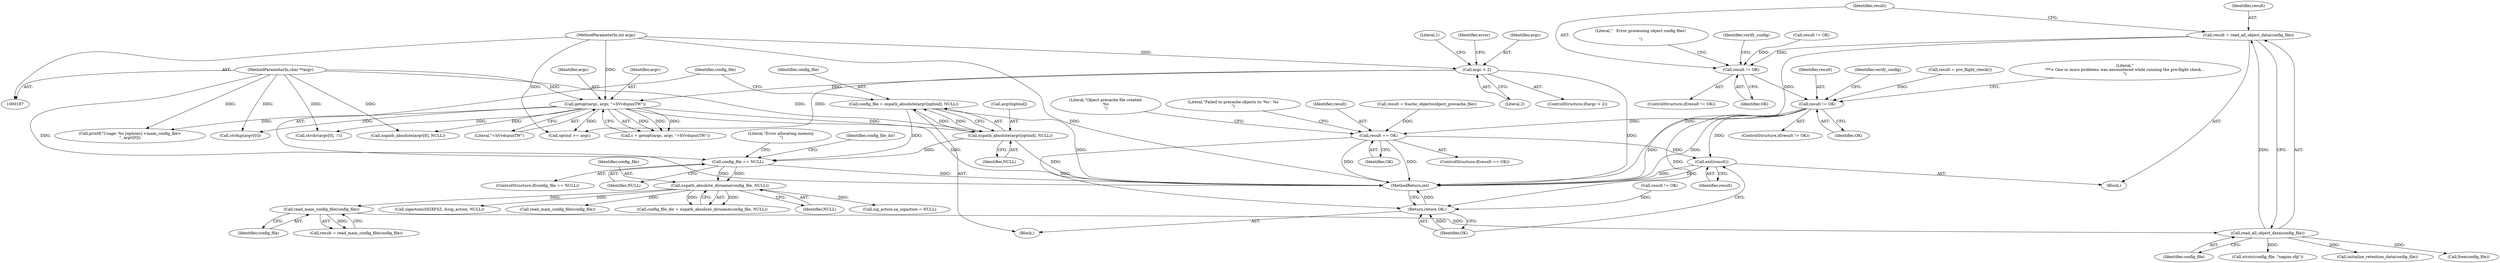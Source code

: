 digraph "0_nagioscore_1b197346d490df2e2d3b1dcce5ac6134ad0c8752@API" {
"1000542" [label="(Call,result = read_all_object_data(config_file))"];
"1000544" [label="(Call,read_all_object_data(config_file))"];
"1000502" [label="(Call,read_main_config_file(config_file))"];
"1000457" [label="(Call,nspath_absolute_dirname(config_file, NULL))"];
"1000447" [label="(Call,config_file == NULL)"];
"1000439" [label="(Call,config_file = nspath_absolute(argv[optind], NULL))"];
"1000441" [label="(Call,nspath_absolute(argv[optind], NULL))"];
"1000257" [label="(Call,getopt(argc, argv, \"+hVvdspuxTW\"))"];
"1000246" [label="(Call,argc < 2)"];
"1000198" [label="(MethodParameterIn,int argc)"];
"1000199" [label="(MethodParameterIn,char **argv)"];
"1000547" [label="(Call,result != OK)"];
"1000599" [label="(Call,result != OK)"];
"1000653" [label="(Call,result == OK)"];
"1000675" [label="(Call,exit(result))"];
"1001237" [label="(Return,return OK;)"];
"1000552" [label="(Literal,\"   Error processing object config files!\n\n\")"];
"1000589" [label="(Identifier,verify_config)"];
"1000482" [label="(Call,sigaction(SIGXFSZ, &sig_action, NULL))"];
"1000654" [label="(Identifier,result)"];
"1000655" [label="(Identifier,OK)"];
"1000547" [label="(Call,result != OK)"];
"1000493" [label="(Block,)"];
"1000604" [label="(Literal,\"\n***> One or more problems was encountered while running the pre-flight check...\n\")"];
"1000505" [label="(Call,result != OK)"];
"1000440" [label="(Identifier,config_file)"];
"1000542" [label="(Call,result = read_all_object_data(config_file))"];
"1000500" [label="(Call,result = read_main_config_file(config_file))"];
"1000259" [label="(Identifier,argv)"];
"1000248" [label="(Literal,2)"];
"1000600" [label="(Identifier,result)"];
"1000446" [label="(ControlStructure,if(config_file == NULL))"];
"1000258" [label="(Identifier,argc)"];
"1000687" [label="(Call,nspath_absolute(argv[0], NULL))"];
"1000646" [label="(Call,result = fcache_objects(object_precache_file))"];
"1000246" [label="(Call,argc < 2)"];
"1000544" [label="(Call,read_all_object_data(config_file))"];
"1000458" [label="(Identifier,config_file)"];
"1000448" [label="(Identifier,config_file)"];
"1000441" [label="(Call,nspath_absolute(argv[optind], NULL))"];
"1000383" [label="(Call,optind >= argc)"];
"1000748" [label="(Call,read_main_config_file(config_file))"];
"1000622" [label="(Identifier,verify_config)"];
"1000658" [label="(Literal,\"Object precache file created:\n%s\n\")"];
"1001239" [label="(MethodReturn,int)"];
"1000545" [label="(Identifier,config_file)"];
"1000449" [label="(Identifier,NULL)"];
"1000555" [label="(Call,strstr(config_file, \"nagios.cfg\"))"];
"1000455" [label="(Call,config_file_dir = nspath_absolute_dirname(config_file, NULL))"];
"1000680" [label="(Call,strchr(argv[0], '/'))"];
"1000653" [label="(Call,result == OK)"];
"1000546" [label="(ControlStructure,if(result != OK))"];
"1000675" [label="(Call,exit(result))"];
"1001024" [label="(Call,result != OK)"];
"1000598" [label="(ControlStructure,if(result != OK))"];
"1000200" [label="(Block,)"];
"1000253" [label="(Literal,1)"];
"1000634" [label="(Call,initialize_retention_data(config_file))"];
"1000257" [label="(Call,getopt(argc, argv, \"+hVvdspuxTW\"))"];
"1000199" [label="(MethodParameterIn,char **argv)"];
"1000452" [label="(Literal,\"Error allocating memory.\n\")"];
"1000548" [label="(Identifier,result)"];
"1000503" [label="(Identifier,config_file)"];
"1000442" [label="(Call,argv[optind])"];
"1000543" [label="(Identifier,result)"];
"1000459" [label="(Identifier,NULL)"];
"1000255" [label="(Call,c = getopt(argc, argv, \"+hVvdspuxTW\"))"];
"1000447" [label="(Call,config_file == NULL)"];
"1000502" [label="(Call,read_main_config_file(config_file))"];
"1000398" [label="(Call,printf(\"Usage: %s [options] <main_config_file>\n\", argv[0]))"];
"1000245" [label="(ControlStructure,if(argc < 2))"];
"1000601" [label="(Identifier,OK)"];
"1001238" [label="(Identifier,OK)"];
"1000652" [label="(ControlStructure,if(result == OK))"];
"1000673" [label="(Call,free(config_file))"];
"1000250" [label="(Identifier,error)"];
"1000549" [label="(Identifier,OK)"];
"1000247" [label="(Identifier,argc)"];
"1000457" [label="(Call,nspath_absolute_dirname(config_file, NULL))"];
"1000599" [label="(Call,result != OK)"];
"1001237" [label="(Return,return OK;)"];
"1000663" [label="(Literal,\"Failed to precache objects to '%s': %s\n\")"];
"1000460" [label="(Call,sig_action.sa_sigaction = NULL)"];
"1000260" [label="(Literal,\"+hVvdspuxTW\")"];
"1000456" [label="(Identifier,config_file_dir)"];
"1000198" [label="(MethodParameterIn,int argc)"];
"1000595" [label="(Call,result = pre_flight_check())"];
"1000445" [label="(Identifier,NULL)"];
"1000695" [label="(Call,strdup(argv[0]))"];
"1000439" [label="(Call,config_file = nspath_absolute(argv[optind], NULL))"];
"1000676" [label="(Identifier,result)"];
"1000542" -> "1000493"  [label="AST: "];
"1000542" -> "1000544"  [label="CFG: "];
"1000543" -> "1000542"  [label="AST: "];
"1000544" -> "1000542"  [label="AST: "];
"1000548" -> "1000542"  [label="CFG: "];
"1000542" -> "1001239"  [label="DDG: "];
"1000544" -> "1000542"  [label="DDG: "];
"1000542" -> "1000547"  [label="DDG: "];
"1000544" -> "1000545"  [label="CFG: "];
"1000545" -> "1000544"  [label="AST: "];
"1000502" -> "1000544"  [label="DDG: "];
"1000544" -> "1000555"  [label="DDG: "];
"1000544" -> "1000634"  [label="DDG: "];
"1000544" -> "1000673"  [label="DDG: "];
"1000502" -> "1000500"  [label="AST: "];
"1000502" -> "1000503"  [label="CFG: "];
"1000503" -> "1000502"  [label="AST: "];
"1000500" -> "1000502"  [label="CFG: "];
"1000502" -> "1000500"  [label="DDG: "];
"1000457" -> "1000502"  [label="DDG: "];
"1000457" -> "1000455"  [label="AST: "];
"1000457" -> "1000459"  [label="CFG: "];
"1000458" -> "1000457"  [label="AST: "];
"1000459" -> "1000457"  [label="AST: "];
"1000455" -> "1000457"  [label="CFG: "];
"1000457" -> "1000455"  [label="DDG: "];
"1000457" -> "1000455"  [label="DDG: "];
"1000447" -> "1000457"  [label="DDG: "];
"1000447" -> "1000457"  [label="DDG: "];
"1000457" -> "1000460"  [label="DDG: "];
"1000457" -> "1000482"  [label="DDG: "];
"1000457" -> "1000748"  [label="DDG: "];
"1000447" -> "1000446"  [label="AST: "];
"1000447" -> "1000449"  [label="CFG: "];
"1000448" -> "1000447"  [label="AST: "];
"1000449" -> "1000447"  [label="AST: "];
"1000452" -> "1000447"  [label="CFG: "];
"1000456" -> "1000447"  [label="CFG: "];
"1000447" -> "1001239"  [label="DDG: "];
"1000439" -> "1000447"  [label="DDG: "];
"1000441" -> "1000447"  [label="DDG: "];
"1000439" -> "1000200"  [label="AST: "];
"1000439" -> "1000441"  [label="CFG: "];
"1000440" -> "1000439"  [label="AST: "];
"1000441" -> "1000439"  [label="AST: "];
"1000448" -> "1000439"  [label="CFG: "];
"1000439" -> "1001239"  [label="DDG: "];
"1000441" -> "1000439"  [label="DDG: "];
"1000441" -> "1000439"  [label="DDG: "];
"1000441" -> "1000445"  [label="CFG: "];
"1000442" -> "1000441"  [label="AST: "];
"1000445" -> "1000441"  [label="AST: "];
"1000441" -> "1001239"  [label="DDG: "];
"1000257" -> "1000441"  [label="DDG: "];
"1000199" -> "1000441"  [label="DDG: "];
"1000257" -> "1000255"  [label="AST: "];
"1000257" -> "1000260"  [label="CFG: "];
"1000258" -> "1000257"  [label="AST: "];
"1000259" -> "1000257"  [label="AST: "];
"1000260" -> "1000257"  [label="AST: "];
"1000255" -> "1000257"  [label="CFG: "];
"1000257" -> "1001239"  [label="DDG: "];
"1000257" -> "1000255"  [label="DDG: "];
"1000257" -> "1000255"  [label="DDG: "];
"1000257" -> "1000255"  [label="DDG: "];
"1000246" -> "1000257"  [label="DDG: "];
"1000198" -> "1000257"  [label="DDG: "];
"1000199" -> "1000257"  [label="DDG: "];
"1000257" -> "1000383"  [label="DDG: "];
"1000257" -> "1000398"  [label="DDG: "];
"1000257" -> "1000680"  [label="DDG: "];
"1000257" -> "1000687"  [label="DDG: "];
"1000257" -> "1000695"  [label="DDG: "];
"1000246" -> "1000245"  [label="AST: "];
"1000246" -> "1000248"  [label="CFG: "];
"1000247" -> "1000246"  [label="AST: "];
"1000248" -> "1000246"  [label="AST: "];
"1000250" -> "1000246"  [label="CFG: "];
"1000253" -> "1000246"  [label="CFG: "];
"1000246" -> "1001239"  [label="DDG: "];
"1000198" -> "1000246"  [label="DDG: "];
"1000246" -> "1000383"  [label="DDG: "];
"1000198" -> "1000197"  [label="AST: "];
"1000198" -> "1001239"  [label="DDG: "];
"1000198" -> "1000383"  [label="DDG: "];
"1000199" -> "1000197"  [label="AST: "];
"1000199" -> "1001239"  [label="DDG: "];
"1000199" -> "1000398"  [label="DDG: "];
"1000199" -> "1000680"  [label="DDG: "];
"1000199" -> "1000687"  [label="DDG: "];
"1000199" -> "1000695"  [label="DDG: "];
"1000547" -> "1000546"  [label="AST: "];
"1000547" -> "1000549"  [label="CFG: "];
"1000548" -> "1000547"  [label="AST: "];
"1000549" -> "1000547"  [label="AST: "];
"1000552" -> "1000547"  [label="CFG: "];
"1000589" -> "1000547"  [label="CFG: "];
"1000505" -> "1000547"  [label="DDG: "];
"1000547" -> "1000599"  [label="DDG: "];
"1000599" -> "1000598"  [label="AST: "];
"1000599" -> "1000601"  [label="CFG: "];
"1000600" -> "1000599"  [label="AST: "];
"1000601" -> "1000599"  [label="AST: "];
"1000604" -> "1000599"  [label="CFG: "];
"1000622" -> "1000599"  [label="CFG: "];
"1000599" -> "1001239"  [label="DDG: "];
"1000599" -> "1001239"  [label="DDG: "];
"1000595" -> "1000599"  [label="DDG: "];
"1000599" -> "1000653"  [label="DDG: "];
"1000599" -> "1000675"  [label="DDG: "];
"1000599" -> "1001237"  [label="DDG: "];
"1000653" -> "1000652"  [label="AST: "];
"1000653" -> "1000655"  [label="CFG: "];
"1000654" -> "1000653"  [label="AST: "];
"1000655" -> "1000653"  [label="AST: "];
"1000658" -> "1000653"  [label="CFG: "];
"1000663" -> "1000653"  [label="CFG: "];
"1000653" -> "1001239"  [label="DDG: "];
"1000653" -> "1001239"  [label="DDG: "];
"1000646" -> "1000653"  [label="DDG: "];
"1000653" -> "1000675"  [label="DDG: "];
"1000653" -> "1001237"  [label="DDG: "];
"1000675" -> "1000493"  [label="AST: "];
"1000675" -> "1000676"  [label="CFG: "];
"1000676" -> "1000675"  [label="AST: "];
"1001238" -> "1000675"  [label="CFG: "];
"1000675" -> "1001239"  [label="DDG: "];
"1000675" -> "1001239"  [label="DDG: "];
"1001237" -> "1000200"  [label="AST: "];
"1001237" -> "1001238"  [label="CFG: "];
"1001238" -> "1001237"  [label="AST: "];
"1001239" -> "1001237"  [label="CFG: "];
"1001237" -> "1001239"  [label="DDG: "];
"1001238" -> "1001237"  [label="DDG: "];
"1001024" -> "1001237"  [label="DDG: "];
}
